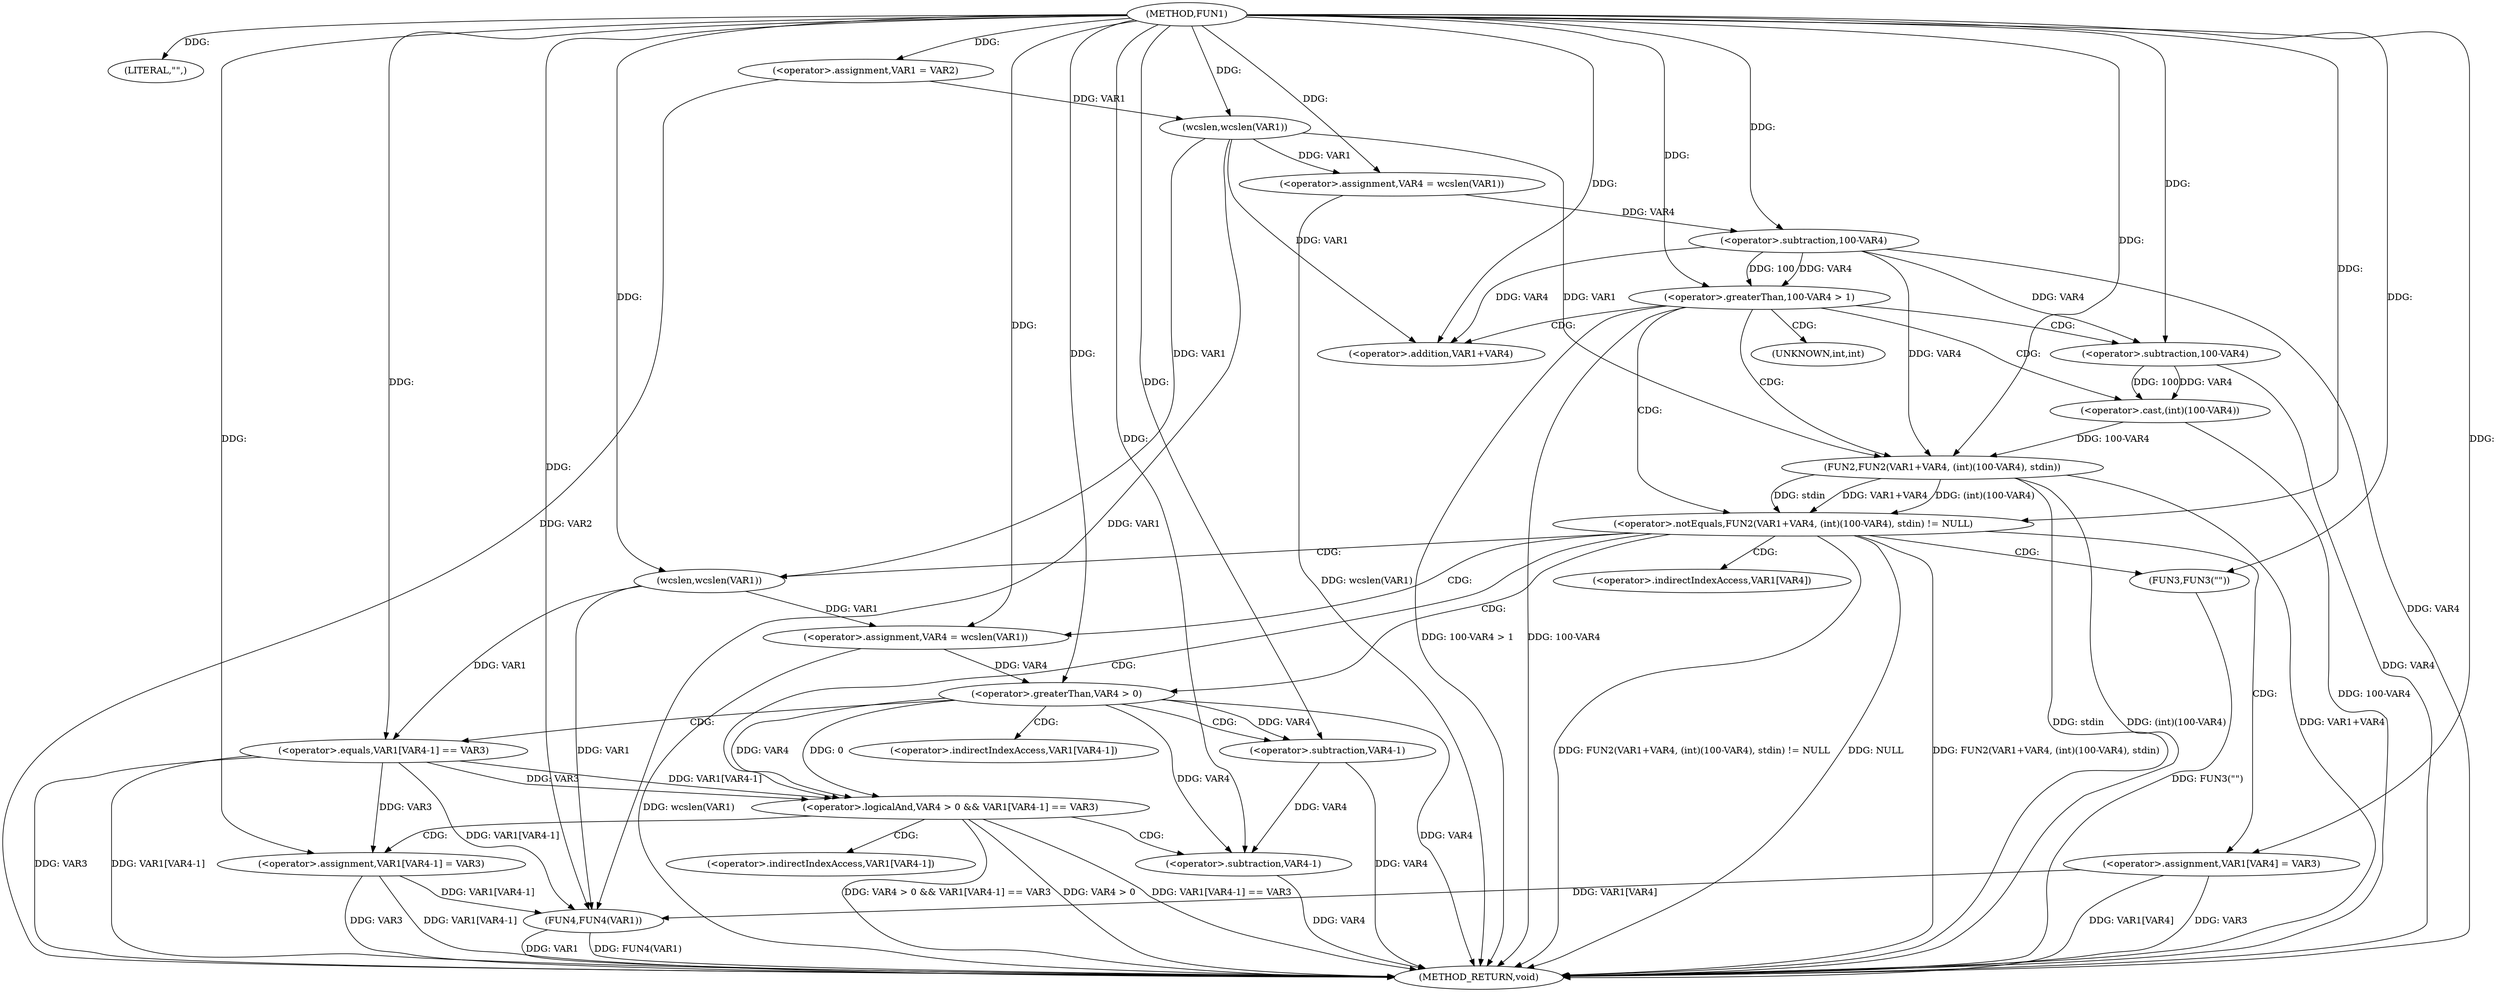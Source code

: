 digraph FUN1 {  
"1000100" [label = "(METHOD,FUN1)" ]
"1000169" [label = "(METHOD_RETURN,void)" ]
"1000103" [label = "(LITERAL,\"\",)" ]
"1000104" [label = "(<operator>.assignment,VAR1 = VAR2)" ]
"1000109" [label = "(<operator>.assignment,VAR4 = wcslen(VAR1))" ]
"1000111" [label = "(wcslen,wcslen(VAR1))" ]
"1000114" [label = "(<operator>.greaterThan,100-VAR4 > 1)" ]
"1000115" [label = "(<operator>.subtraction,100-VAR4)" ]
"1000121" [label = "(<operator>.notEquals,FUN2(VAR1+VAR4, (int)(100-VAR4), stdin) != NULL)" ]
"1000122" [label = "(FUN2,FUN2(VAR1+VAR4, (int)(100-VAR4), stdin))" ]
"1000123" [label = "(<operator>.addition,VAR1+VAR4)" ]
"1000126" [label = "(<operator>.cast,(int)(100-VAR4))" ]
"1000128" [label = "(<operator>.subtraction,100-VAR4)" ]
"1000134" [label = "(<operator>.assignment,VAR4 = wcslen(VAR1))" ]
"1000136" [label = "(wcslen,wcslen(VAR1))" ]
"1000139" [label = "(<operator>.logicalAnd,VAR4 > 0 && VAR1[VAR4-1] == VAR3)" ]
"1000140" [label = "(<operator>.greaterThan,VAR4 > 0)" ]
"1000143" [label = "(<operator>.equals,VAR1[VAR4-1] == VAR3)" ]
"1000146" [label = "(<operator>.subtraction,VAR4-1)" ]
"1000151" [label = "(<operator>.assignment,VAR1[VAR4-1] = VAR3)" ]
"1000154" [label = "(<operator>.subtraction,VAR4-1)" ]
"1000160" [label = "(FUN3,FUN3(\"\"))" ]
"1000162" [label = "(<operator>.assignment,VAR1[VAR4] = VAR3)" ]
"1000167" [label = "(FUN4,FUN4(VAR1))" ]
"1000127" [label = "(UNKNOWN,int,int)" ]
"1000144" [label = "(<operator>.indirectIndexAccess,VAR1[VAR4-1])" ]
"1000152" [label = "(<operator>.indirectIndexAccess,VAR1[VAR4-1])" ]
"1000163" [label = "(<operator>.indirectIndexAccess,VAR1[VAR4])" ]
  "1000115" -> "1000169"  [ label = "DDG: VAR4"] 
  "1000151" -> "1000169"  [ label = "DDG: VAR3"] 
  "1000143" -> "1000169"  [ label = "DDG: VAR3"] 
  "1000126" -> "1000169"  [ label = "DDG: 100-VAR4"] 
  "1000122" -> "1000169"  [ label = "DDG: stdin"] 
  "1000167" -> "1000169"  [ label = "DDG: VAR1"] 
  "1000128" -> "1000169"  [ label = "DDG: VAR4"] 
  "1000122" -> "1000169"  [ label = "DDG: (int)(100-VAR4)"] 
  "1000114" -> "1000169"  [ label = "DDG: 100-VAR4 > 1"] 
  "1000160" -> "1000169"  [ label = "DDG: FUN3(\"\")"] 
  "1000122" -> "1000169"  [ label = "DDG: VAR1+VAR4"] 
  "1000121" -> "1000169"  [ label = "DDG: NULL"] 
  "1000140" -> "1000169"  [ label = "DDG: VAR4"] 
  "1000139" -> "1000169"  [ label = "DDG: VAR4 > 0 && VAR1[VAR4-1] == VAR3"] 
  "1000162" -> "1000169"  [ label = "DDG: VAR3"] 
  "1000139" -> "1000169"  [ label = "DDG: VAR4 > 0"] 
  "1000151" -> "1000169"  [ label = "DDG: VAR1[VAR4-1]"] 
  "1000154" -> "1000169"  [ label = "DDG: VAR4"] 
  "1000143" -> "1000169"  [ label = "DDG: VAR1[VAR4-1]"] 
  "1000167" -> "1000169"  [ label = "DDG: FUN4(VAR1)"] 
  "1000114" -> "1000169"  [ label = "DDG: 100-VAR4"] 
  "1000121" -> "1000169"  [ label = "DDG: FUN2(VAR1+VAR4, (int)(100-VAR4), stdin) != NULL"] 
  "1000139" -> "1000169"  [ label = "DDG: VAR1[VAR4-1] == VAR3"] 
  "1000134" -> "1000169"  [ label = "DDG: wcslen(VAR1)"] 
  "1000121" -> "1000169"  [ label = "DDG: FUN2(VAR1+VAR4, (int)(100-VAR4), stdin)"] 
  "1000162" -> "1000169"  [ label = "DDG: VAR1[VAR4]"] 
  "1000146" -> "1000169"  [ label = "DDG: VAR4"] 
  "1000109" -> "1000169"  [ label = "DDG: wcslen(VAR1)"] 
  "1000104" -> "1000169"  [ label = "DDG: VAR2"] 
  "1000100" -> "1000103"  [ label = "DDG: "] 
  "1000100" -> "1000104"  [ label = "DDG: "] 
  "1000111" -> "1000109"  [ label = "DDG: VAR1"] 
  "1000100" -> "1000109"  [ label = "DDG: "] 
  "1000104" -> "1000111"  [ label = "DDG: VAR1"] 
  "1000100" -> "1000111"  [ label = "DDG: "] 
  "1000115" -> "1000114"  [ label = "DDG: 100"] 
  "1000115" -> "1000114"  [ label = "DDG: VAR4"] 
  "1000100" -> "1000115"  [ label = "DDG: "] 
  "1000109" -> "1000115"  [ label = "DDG: VAR4"] 
  "1000100" -> "1000114"  [ label = "DDG: "] 
  "1000122" -> "1000121"  [ label = "DDG: VAR1+VAR4"] 
  "1000122" -> "1000121"  [ label = "DDG: (int)(100-VAR4)"] 
  "1000122" -> "1000121"  [ label = "DDG: stdin"] 
  "1000111" -> "1000122"  [ label = "DDG: VAR1"] 
  "1000100" -> "1000122"  [ label = "DDG: "] 
  "1000115" -> "1000122"  [ label = "DDG: VAR4"] 
  "1000111" -> "1000123"  [ label = "DDG: VAR1"] 
  "1000100" -> "1000123"  [ label = "DDG: "] 
  "1000115" -> "1000123"  [ label = "DDG: VAR4"] 
  "1000126" -> "1000122"  [ label = "DDG: 100-VAR4"] 
  "1000128" -> "1000126"  [ label = "DDG: 100"] 
  "1000128" -> "1000126"  [ label = "DDG: VAR4"] 
  "1000100" -> "1000128"  [ label = "DDG: "] 
  "1000115" -> "1000128"  [ label = "DDG: VAR4"] 
  "1000100" -> "1000121"  [ label = "DDG: "] 
  "1000136" -> "1000134"  [ label = "DDG: VAR1"] 
  "1000100" -> "1000134"  [ label = "DDG: "] 
  "1000100" -> "1000136"  [ label = "DDG: "] 
  "1000111" -> "1000136"  [ label = "DDG: VAR1"] 
  "1000140" -> "1000139"  [ label = "DDG: VAR4"] 
  "1000140" -> "1000139"  [ label = "DDG: 0"] 
  "1000134" -> "1000140"  [ label = "DDG: VAR4"] 
  "1000100" -> "1000140"  [ label = "DDG: "] 
  "1000143" -> "1000139"  [ label = "DDG: VAR1[VAR4-1]"] 
  "1000143" -> "1000139"  [ label = "DDG: VAR3"] 
  "1000136" -> "1000143"  [ label = "DDG: VAR1"] 
  "1000140" -> "1000146"  [ label = "DDG: VAR4"] 
  "1000100" -> "1000146"  [ label = "DDG: "] 
  "1000100" -> "1000143"  [ label = "DDG: "] 
  "1000143" -> "1000151"  [ label = "DDG: VAR3"] 
  "1000100" -> "1000151"  [ label = "DDG: "] 
  "1000140" -> "1000154"  [ label = "DDG: VAR4"] 
  "1000146" -> "1000154"  [ label = "DDG: VAR4"] 
  "1000100" -> "1000154"  [ label = "DDG: "] 
  "1000100" -> "1000160"  [ label = "DDG: "] 
  "1000100" -> "1000162"  [ label = "DDG: "] 
  "1000151" -> "1000167"  [ label = "DDG: VAR1[VAR4-1]"] 
  "1000143" -> "1000167"  [ label = "DDG: VAR1[VAR4-1]"] 
  "1000111" -> "1000167"  [ label = "DDG: VAR1"] 
  "1000162" -> "1000167"  [ label = "DDG: VAR1[VAR4]"] 
  "1000136" -> "1000167"  [ label = "DDG: VAR1"] 
  "1000100" -> "1000167"  [ label = "DDG: "] 
  "1000114" -> "1000121"  [ label = "CDG: "] 
  "1000114" -> "1000127"  [ label = "CDG: "] 
  "1000114" -> "1000126"  [ label = "CDG: "] 
  "1000114" -> "1000128"  [ label = "CDG: "] 
  "1000114" -> "1000123"  [ label = "CDG: "] 
  "1000114" -> "1000122"  [ label = "CDG: "] 
  "1000121" -> "1000163"  [ label = "CDG: "] 
  "1000121" -> "1000160"  [ label = "CDG: "] 
  "1000121" -> "1000139"  [ label = "CDG: "] 
  "1000121" -> "1000162"  [ label = "CDG: "] 
  "1000121" -> "1000136"  [ label = "CDG: "] 
  "1000121" -> "1000140"  [ label = "CDG: "] 
  "1000121" -> "1000134"  [ label = "CDG: "] 
  "1000139" -> "1000154"  [ label = "CDG: "] 
  "1000139" -> "1000151"  [ label = "CDG: "] 
  "1000139" -> "1000152"  [ label = "CDG: "] 
  "1000140" -> "1000143"  [ label = "CDG: "] 
  "1000140" -> "1000146"  [ label = "CDG: "] 
  "1000140" -> "1000144"  [ label = "CDG: "] 
}
